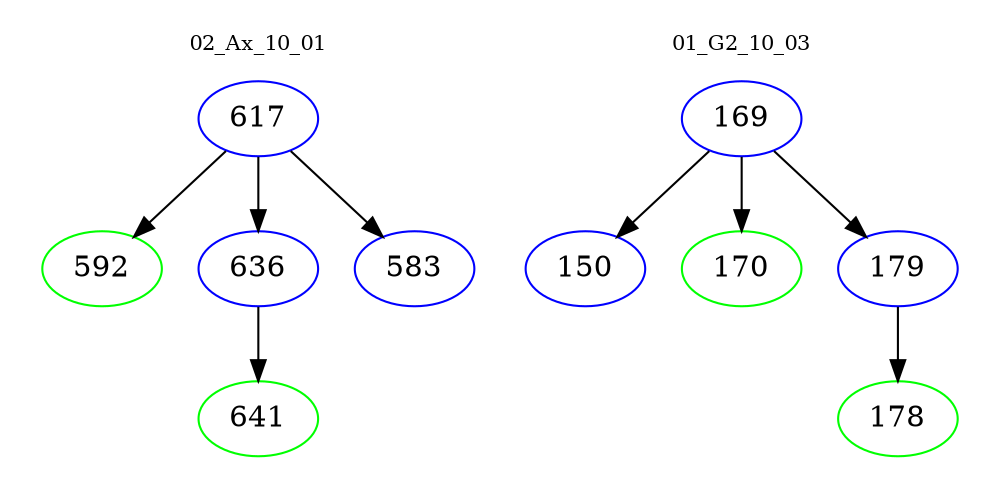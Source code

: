 digraph{
subgraph cluster_0 {
color = white
label = "02_Ax_10_01";
fontsize=10;
T0_617 [label="617", color="blue"]
T0_617 -> T0_592 [color="black"]
T0_592 [label="592", color="green"]
T0_617 -> T0_636 [color="black"]
T0_636 [label="636", color="blue"]
T0_636 -> T0_641 [color="black"]
T0_641 [label="641", color="green"]
T0_617 -> T0_583 [color="black"]
T0_583 [label="583", color="blue"]
}
subgraph cluster_1 {
color = white
label = "01_G2_10_03";
fontsize=10;
T1_169 [label="169", color="blue"]
T1_169 -> T1_150 [color="black"]
T1_150 [label="150", color="blue"]
T1_169 -> T1_170 [color="black"]
T1_170 [label="170", color="green"]
T1_169 -> T1_179 [color="black"]
T1_179 [label="179", color="blue"]
T1_179 -> T1_178 [color="black"]
T1_178 [label="178", color="green"]
}
}
